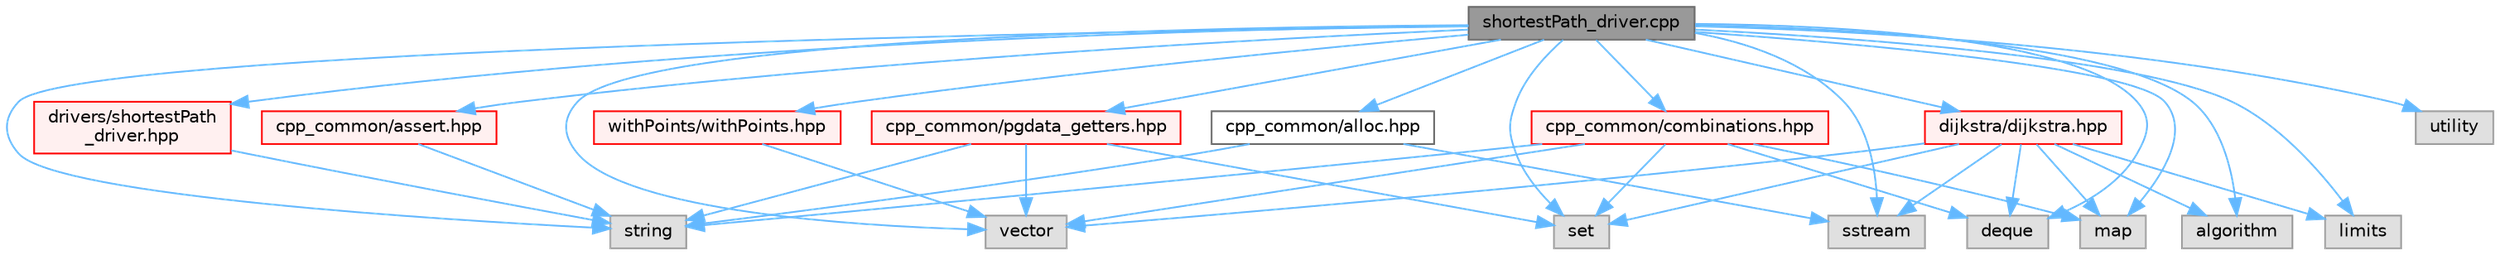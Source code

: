 digraph "shortestPath_driver.cpp"
{
 // LATEX_PDF_SIZE
  bgcolor="transparent";
  edge [fontname=Helvetica,fontsize=10,labelfontname=Helvetica,labelfontsize=10];
  node [fontname=Helvetica,fontsize=10,shape=box,height=0.2,width=0.4];
  Node1 [id="Node000001",label="shortestPath_driver.cpp",height=0.2,width=0.4,color="gray40", fillcolor="grey60", style="filled", fontcolor="black",tooltip=" "];
  Node1 -> Node2 [id="edge1_Node000001_Node000002",color="steelblue1",style="solid",tooltip=" "];
  Node2 [id="Node000002",label="drivers/shortestPath\l_driver.hpp",height=0.2,width=0.4,color="red", fillcolor="#FFF0F0", style="filled",URL="$shortestPath__driver_8hpp.html",tooltip=" "];
  Node2 -> Node5 [id="edge2_Node000002_Node000005",color="steelblue1",style="solid",tooltip=" "];
  Node5 [id="Node000005",label="string",height=0.2,width=0.4,color="grey60", fillcolor="#E0E0E0", style="filled",tooltip=" "];
  Node1 -> Node6 [id="edge3_Node000001_Node000006",color="steelblue1",style="solid",tooltip=" "];
  Node6 [id="Node000006",label="algorithm",height=0.2,width=0.4,color="grey60", fillcolor="#E0E0E0", style="filled",tooltip=" "];
  Node1 -> Node7 [id="edge4_Node000001_Node000007",color="steelblue1",style="solid",tooltip=" "];
  Node7 [id="Node000007",label="sstream",height=0.2,width=0.4,color="grey60", fillcolor="#E0E0E0", style="filled",tooltip=" "];
  Node1 -> Node8 [id="edge5_Node000001_Node000008",color="steelblue1",style="solid",tooltip=" "];
  Node8 [id="Node000008",label="deque",height=0.2,width=0.4,color="grey60", fillcolor="#E0E0E0", style="filled",tooltip=" "];
  Node1 -> Node9 [id="edge6_Node000001_Node000009",color="steelblue1",style="solid",tooltip=" "];
  Node9 [id="Node000009",label="vector",height=0.2,width=0.4,color="grey60", fillcolor="#E0E0E0", style="filled",tooltip=" "];
  Node1 -> Node10 [id="edge7_Node000001_Node000010",color="steelblue1",style="solid",tooltip=" "];
  Node10 [id="Node000010",label="limits",height=0.2,width=0.4,color="grey60", fillcolor="#E0E0E0", style="filled",tooltip=" "];
  Node1 -> Node5 [id="edge8_Node000001_Node000005",color="steelblue1",style="solid",tooltip=" "];
  Node1 -> Node11 [id="edge9_Node000001_Node000011",color="steelblue1",style="solid",tooltip=" "];
  Node11 [id="Node000011",label="map",height=0.2,width=0.4,color="grey60", fillcolor="#E0E0E0", style="filled",tooltip=" "];
  Node1 -> Node12 [id="edge10_Node000001_Node000012",color="steelblue1",style="solid",tooltip=" "];
  Node12 [id="Node000012",label="set",height=0.2,width=0.4,color="grey60", fillcolor="#E0E0E0", style="filled",tooltip=" "];
  Node1 -> Node13 [id="edge11_Node000001_Node000013",color="steelblue1",style="solid",tooltip=" "];
  Node13 [id="Node000013",label="utility",height=0.2,width=0.4,color="grey60", fillcolor="#E0E0E0", style="filled",tooltip=" "];
  Node1 -> Node14 [id="edge12_Node000001_Node000014",color="steelblue1",style="solid",tooltip=" "];
  Node14 [id="Node000014",label="withPoints/withPoints.hpp",height=0.2,width=0.4,color="red", fillcolor="#FFF0F0", style="filled",URL="$withPoints_8hpp.html",tooltip=" "];
  Node14 -> Node9 [id="edge13_Node000014_Node000009",color="steelblue1",style="solid",tooltip=" "];
  Node1 -> Node40 [id="edge14_Node000001_Node000040",color="steelblue1",style="solid",tooltip=" "];
  Node40 [id="Node000040",label="cpp_common/pgdata_getters.hpp",height=0.2,width=0.4,color="red", fillcolor="#FFF0F0", style="filled",URL="$pgdata__getters_8hpp.html",tooltip=" "];
  Node40 -> Node5 [id="edge15_Node000040_Node000005",color="steelblue1",style="solid",tooltip=" "];
  Node40 -> Node12 [id="edge16_Node000040_Node000012",color="steelblue1",style="solid",tooltip=" "];
  Node40 -> Node9 [id="edge17_Node000040_Node000009",color="steelblue1",style="solid",tooltip=" "];
  Node1 -> Node52 [id="edge18_Node000001_Node000052",color="steelblue1",style="solid",tooltip=" "];
  Node52 [id="Node000052",label="cpp_common/combinations.hpp",height=0.2,width=0.4,color="red", fillcolor="#FFF0F0", style="filled",URL="$combinations_8hpp.html",tooltip=" "];
  Node52 -> Node11 [id="edge19_Node000052_Node000011",color="steelblue1",style="solid",tooltip=" "];
  Node52 -> Node12 [id="edge20_Node000052_Node000012",color="steelblue1",style="solid",tooltip=" "];
  Node52 -> Node8 [id="edge21_Node000052_Node000008",color="steelblue1",style="solid",tooltip=" "];
  Node52 -> Node9 [id="edge22_Node000052_Node000009",color="steelblue1",style="solid",tooltip=" "];
  Node52 -> Node5 [id="edge23_Node000052_Node000005",color="steelblue1",style="solid",tooltip=" "];
  Node1 -> Node53 [id="edge24_Node000001_Node000053",color="steelblue1",style="solid",tooltip=" "];
  Node53 [id="Node000053",label="cpp_common/alloc.hpp",height=0.2,width=0.4,color="grey40", fillcolor="white", style="filled",URL="$alloc_8hpp.html",tooltip=" "];
  Node53 -> Node5 [id="edge25_Node000053_Node000005",color="steelblue1",style="solid",tooltip=" "];
  Node53 -> Node7 [id="edge26_Node000053_Node000007",color="steelblue1",style="solid",tooltip=" "];
  Node1 -> Node37 [id="edge27_Node000001_Node000037",color="steelblue1",style="solid",tooltip=" "];
  Node37 [id="Node000037",label="cpp_common/assert.hpp",height=0.2,width=0.4,color="red", fillcolor="#FFF0F0", style="filled",URL="$assert_8hpp.html",tooltip="Assertions Handling."];
  Node37 -> Node5 [id="edge28_Node000037_Node000005",color="steelblue1",style="solid",tooltip=" "];
  Node1 -> Node54 [id="edge29_Node000001_Node000054",color="steelblue1",style="solid",tooltip=" "];
  Node54 [id="Node000054",label="dijkstra/dijkstra.hpp",height=0.2,width=0.4,color="red", fillcolor="#FFF0F0", style="filled",URL="$dijkstra_8hpp.html",tooltip=" "];
  Node54 -> Node8 [id="edge30_Node000054_Node000008",color="steelblue1",style="solid",tooltip=" "];
  Node54 -> Node12 [id="edge31_Node000054_Node000012",color="steelblue1",style="solid",tooltip=" "];
  Node54 -> Node9 [id="edge32_Node000054_Node000009",color="steelblue1",style="solid",tooltip=" "];
  Node54 -> Node6 [id="edge33_Node000054_Node000006",color="steelblue1",style="solid",tooltip=" "];
  Node54 -> Node7 [id="edge34_Node000054_Node000007",color="steelblue1",style="solid",tooltip=" "];
  Node54 -> Node10 [id="edge35_Node000054_Node000010",color="steelblue1",style="solid",tooltip=" "];
  Node54 -> Node11 [id="edge36_Node000054_Node000011",color="steelblue1",style="solid",tooltip=" "];
}
